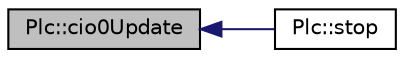 digraph "Plc::cio0Update"
{
  edge [fontname="Helvetica",fontsize="10",labelfontname="Helvetica",labelfontsize="10"];
  node [fontname="Helvetica",fontsize="10",shape=record];
  rankdir="LR";
  Node10 [label="Plc::cio0Update",height=0.2,width=0.4,color="black", fillcolor="grey75", style="filled", fontcolor="black"];
  Node10 -> Node11 [dir="back",color="midnightblue",fontsize="10",style="solid"];
  Node11 [label="Plc::stop",height=0.2,width=0.4,color="black", fillcolor="white", style="filled",URL="$class_plc.html#abf9c8532cb72ba8c88437f50f2631d13",tooltip="usrctrl "];
}
